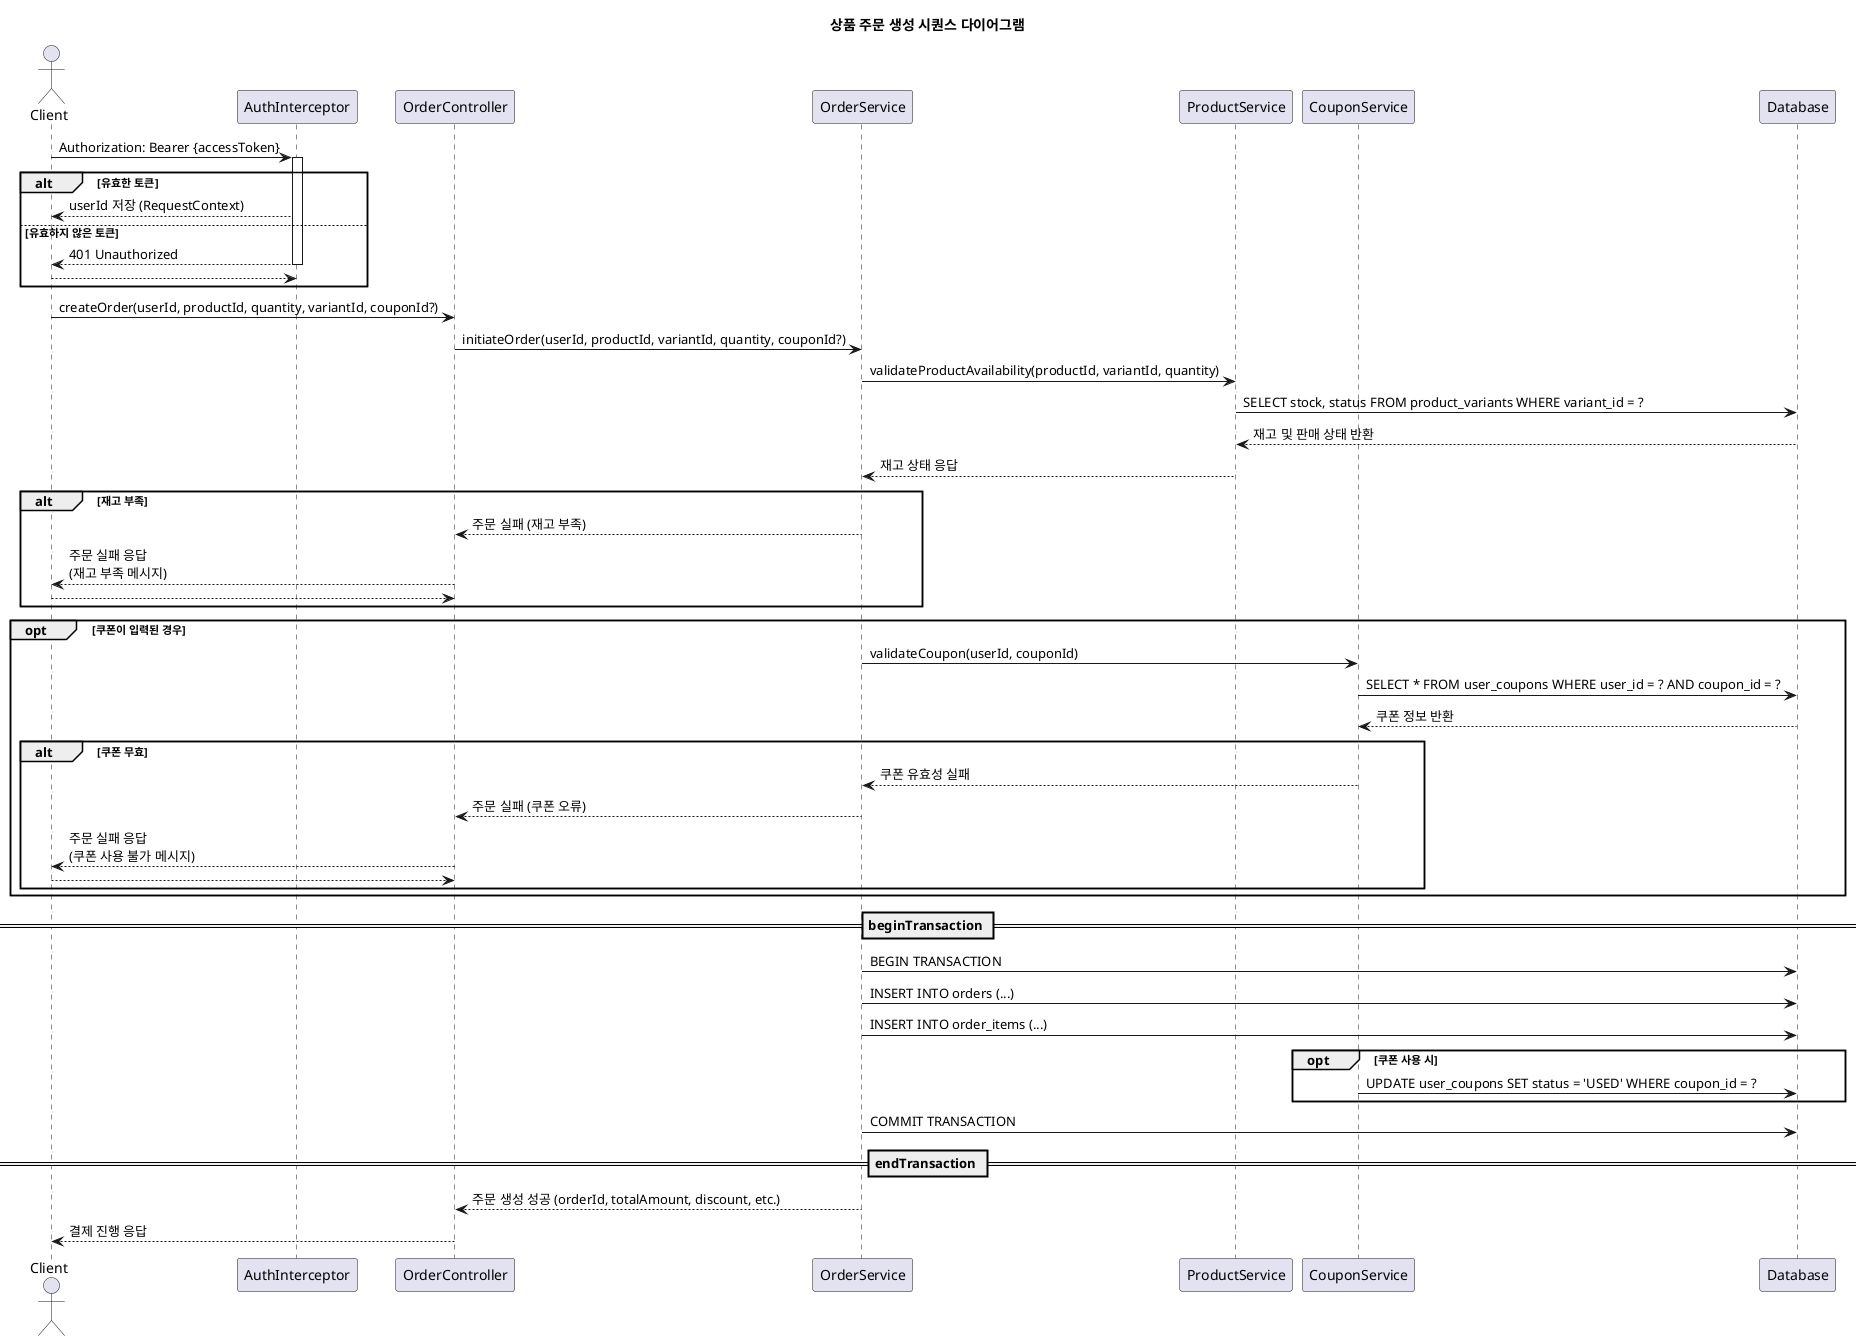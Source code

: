 @startuml
title 상품 주문 생성 시퀀스 다이어그램

actor Client
participant "AuthInterceptor" as Auth
participant "OrderController" as API
participant "OrderService" as Order
participant "ProductService" as Product
participant "CouponService" as Coupon
participant Database

Client -> Auth : Authorization: Bearer {accessToken}
activate Auth
alt 유효한 토큰
    Auth --> Client : userId 저장 (RequestContext)
else 유효하지 않은 토큰
    Auth --> Client : 401 Unauthorized
    deactivate Auth
    return
end
deactivate Auth

Client -> API : createOrder(userId, productId, quantity, variantId, couponId?)

API -> Order : initiateOrder(userId, productId, variantId, quantity, couponId?)

Order -> Product : validateProductAvailability(productId, variantId, quantity)
Product -> Database : SELECT stock, status FROM product_variants WHERE variant_id = ?
Database --> Product : 재고 및 판매 상태 반환
Product --> Order : 재고 상태 응답

alt 재고 부족
    Order --> API : 주문 실패 (재고 부족)
    API --> Client : 주문 실패 응답\n(재고 부족 메시지)
    return
end

opt 쿠폰이 입력된 경우
    Order -> Coupon : validateCoupon(userId, couponId)
    Coupon -> Database : SELECT * FROM user_coupons WHERE user_id = ? AND coupon_id = ?
    Database --> Coupon : 쿠폰 정보 반환

    alt 쿠폰 무효
        Coupon --> Order : 쿠폰 유효성 실패
        Order --> API : 주문 실패 (쿠폰 오류)
        API --> Client : 주문 실패 응답\n(쿠폰 사용 불가 메시지)
        return
    end
end

== beginTransaction ==
Order -> Database : BEGIN TRANSACTION

Order -> Database : INSERT INTO orders (...)
Order -> Database : INSERT INTO order_items (...)

opt 쿠폰 사용 시
    Coupon -> Database : UPDATE user_coupons SET status = 'USED' WHERE coupon_id = ?
end

Order -> Database : COMMIT TRANSACTION
== endTransaction ==

Order --> API : 주문 생성 성공 (orderId, totalAmount, discount, etc.)
API --> Client : 결제 진행 응답

@enduml
